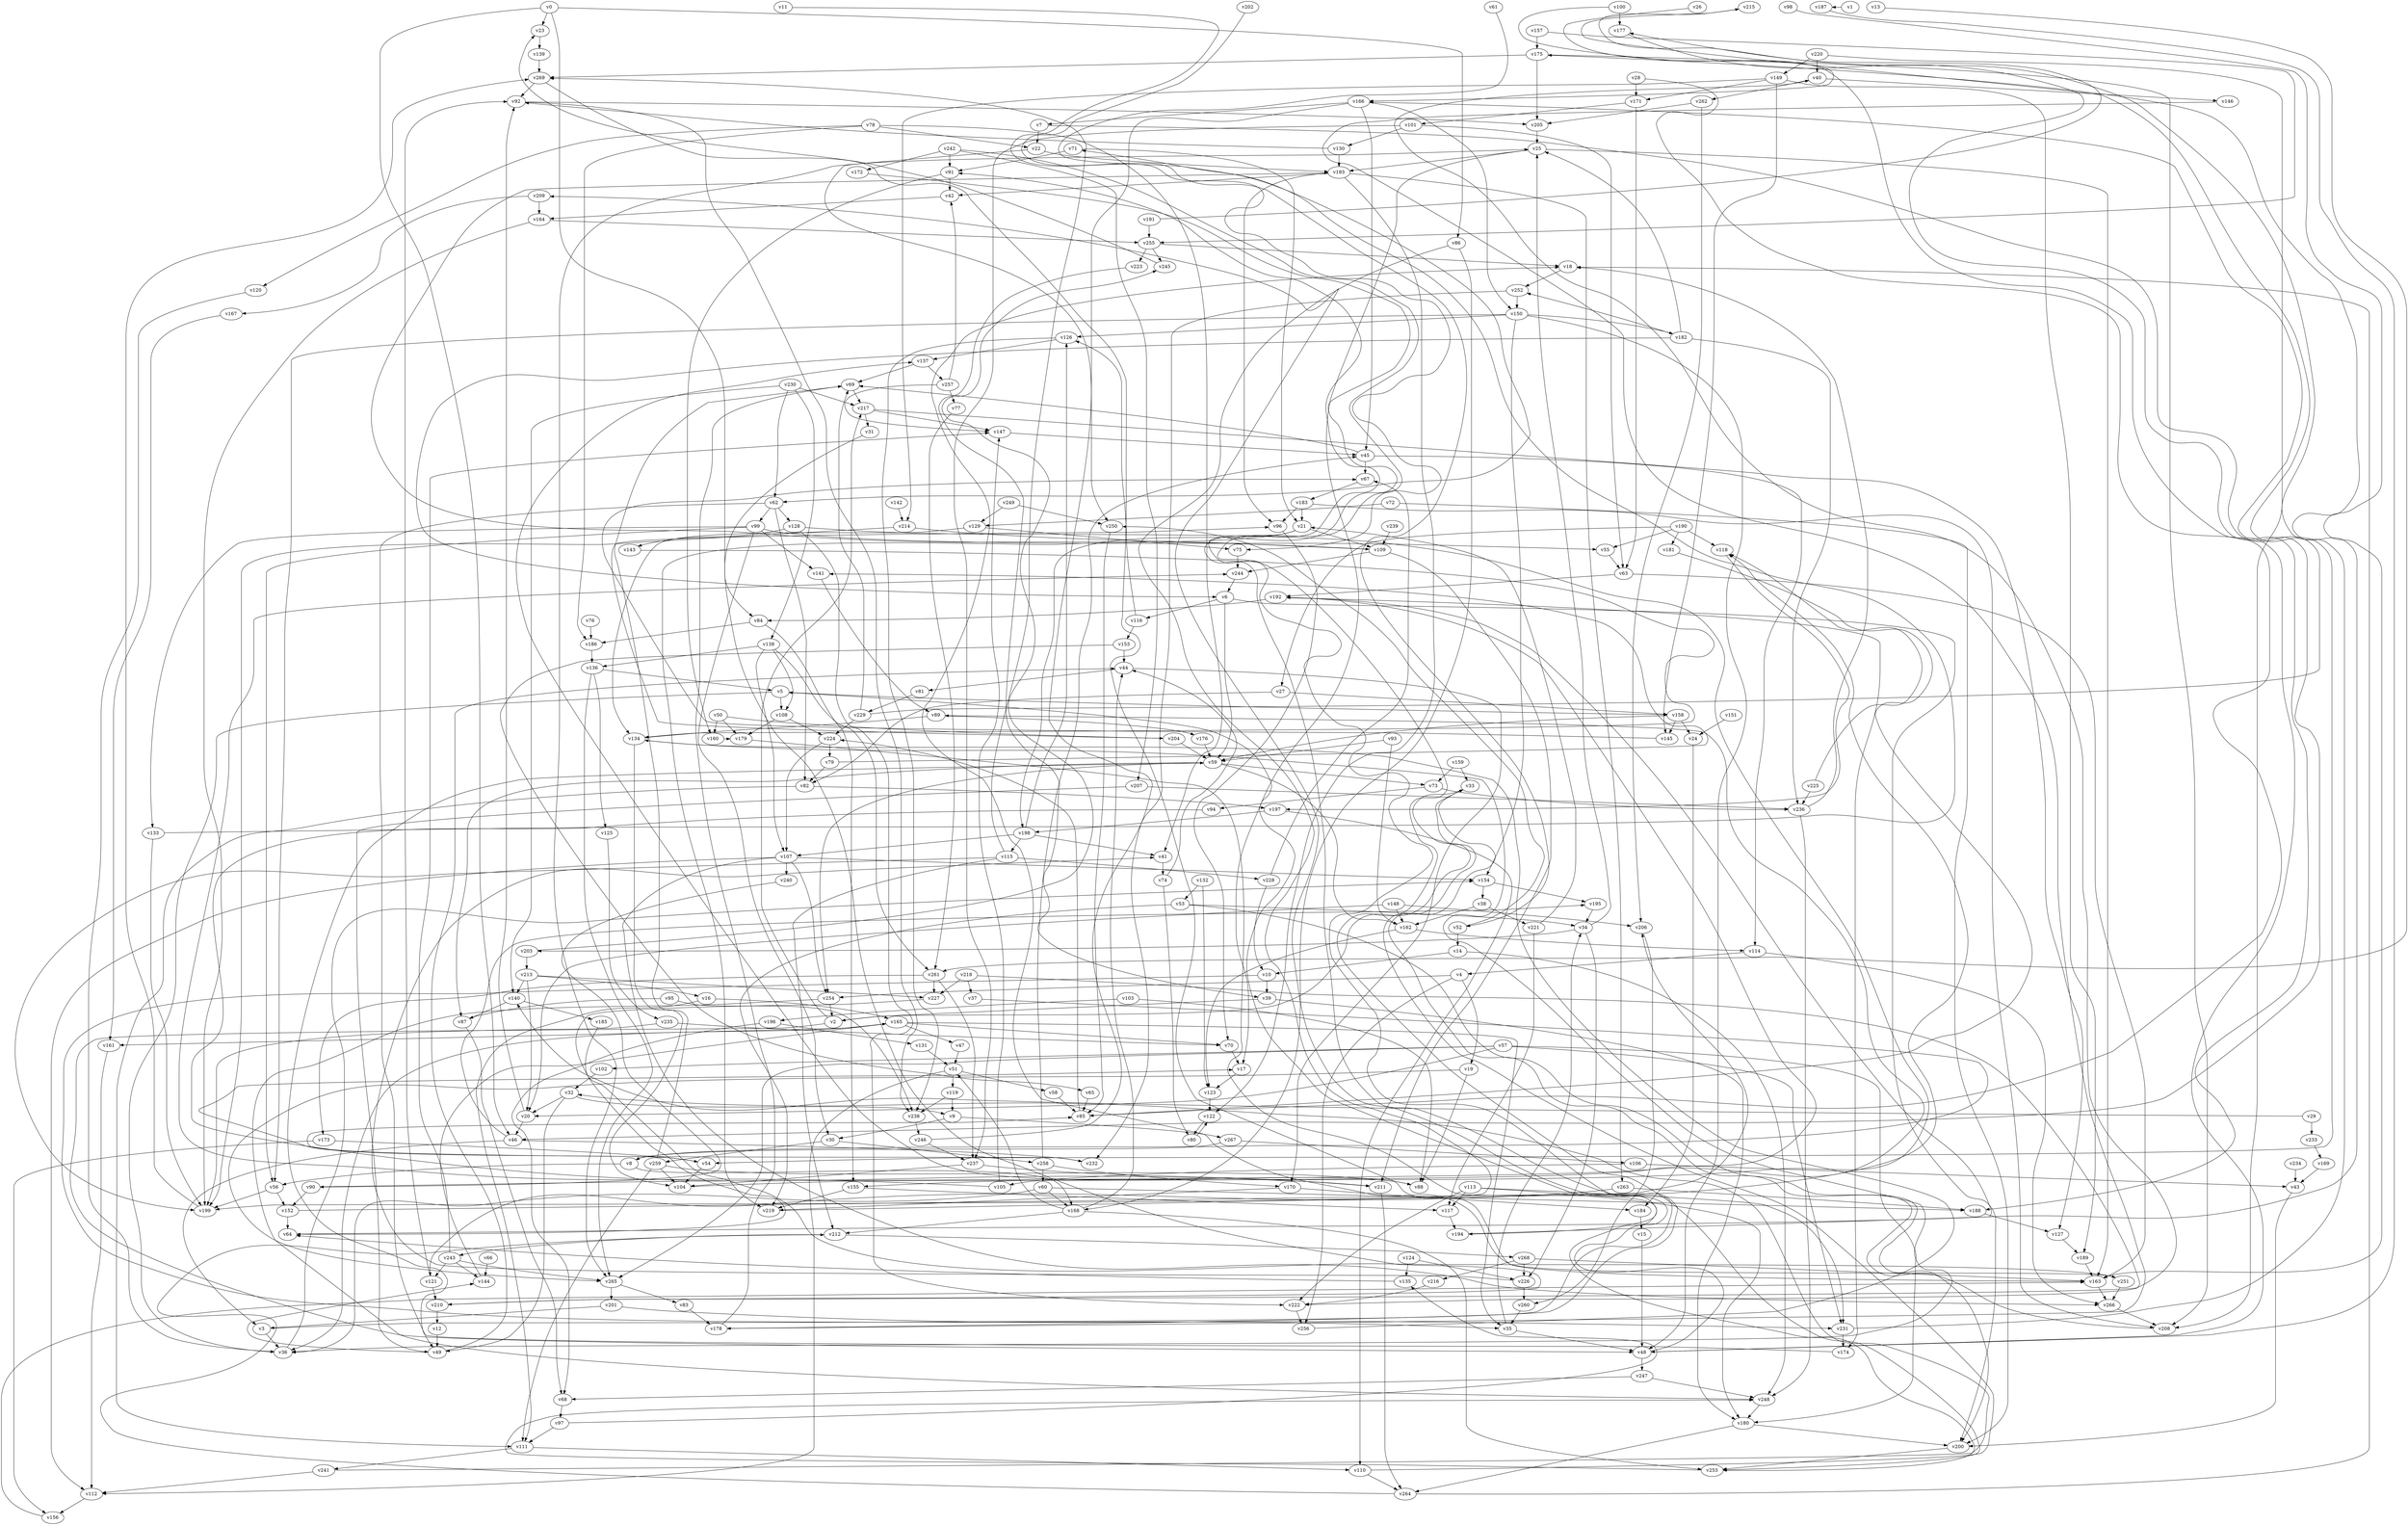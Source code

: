 // Benchmark game 405 - 270 vertices
// time_bound: 108
// targets: v242
digraph G {
    v0 [name="v0", player=1];
    v1 [name="v1", player=0];
    v2 [name="v2", player=1];
    v3 [name="v3", player=0];
    v4 [name="v4", player=0];
    v5 [name="v5", player=1];
    v6 [name="v6", player=0];
    v7 [name="v7", player=0];
    v8 [name="v8", player=0];
    v9 [name="v9", player=0];
    v10 [name="v10", player=1];
    v11 [name="v11", player=1];
    v12 [name="v12", player=1];
    v13 [name="v13", player=1];
    v14 [name="v14", player=0];
    v15 [name="v15", player=1];
    v16 [name="v16", player=1];
    v17 [name="v17", player=1];
    v18 [name="v18", player=0];
    v19 [name="v19", player=1];
    v20 [name="v20", player=1];
    v21 [name="v21", player=1];
    v22 [name="v22", player=1];
    v23 [name="v23", player=1];
    v24 [name="v24", player=0];
    v25 [name="v25", player=0];
    v26 [name="v26", player=1];
    v27 [name="v27", player=0];
    v28 [name="v28", player=0];
    v29 [name="v29", player=1];
    v30 [name="v30", player=0];
    v31 [name="v31", player=1];
    v32 [name="v32", player=0];
    v33 [name="v33", player=1];
    v34 [name="v34", player=1];
    v35 [name="v35", player=0];
    v36 [name="v36", player=1];
    v37 [name="v37", player=0];
    v38 [name="v38", player=0];
    v39 [name="v39", player=0];
    v40 [name="v40", player=1];
    v41 [name="v41", player=0];
    v42 [name="v42", player=0];
    v43 [name="v43", player=0];
    v44 [name="v44", player=0];
    v45 [name="v45", player=0];
    v46 [name="v46", player=1];
    v47 [name="v47", player=1];
    v48 [name="v48", player=1];
    v49 [name="v49", player=0];
    v50 [name="v50", player=0];
    v51 [name="v51", player=1];
    v52 [name="v52", player=1];
    v53 [name="v53", player=1];
    v54 [name="v54", player=0];
    v55 [name="v55", player=0];
    v56 [name="v56", player=0];
    v57 [name="v57", player=0];
    v58 [name="v58", player=0];
    v59 [name="v59", player=0];
    v60 [name="v60", player=0];
    v61 [name="v61", player=1];
    v62 [name="v62", player=1];
    v63 [name="v63", player=1];
    v64 [name="v64", player=1];
    v65 [name="v65", player=1];
    v66 [name="v66", player=0];
    v67 [name="v67", player=1];
    v68 [name="v68", player=1];
    v69 [name="v69", player=1];
    v70 [name="v70", player=1];
    v71 [name="v71", player=1];
    v72 [name="v72", player=0];
    v73 [name="v73", player=1];
    v74 [name="v74", player=0];
    v75 [name="v75", player=0];
    v76 [name="v76", player=1];
    v77 [name="v77", player=0];
    v78 [name="v78", player=1];
    v79 [name="v79", player=1];
    v80 [name="v80", player=1];
    v81 [name="v81", player=1];
    v82 [name="v82", player=0];
    v83 [name="v83", player=0];
    v84 [name="v84", player=1];
    v85 [name="v85", player=0];
    v86 [name="v86", player=0];
    v87 [name="v87", player=1];
    v88 [name="v88", player=1];
    v89 [name="v89", player=0];
    v90 [name="v90", player=0];
    v91 [name="v91", player=0];
    v92 [name="v92", player=0];
    v93 [name="v93", player=1];
    v94 [name="v94", player=0];
    v95 [name="v95", player=0];
    v96 [name="v96", player=1];
    v97 [name="v97", player=1];
    v98 [name="v98", player=1];
    v99 [name="v99", player=0];
    v100 [name="v100", player=1];
    v101 [name="v101", player=0];
    v102 [name="v102", player=1];
    v103 [name="v103", player=1];
    v104 [name="v104", player=0];
    v105 [name="v105", player=0];
    v106 [name="v106", player=0];
    v107 [name="v107", player=1];
    v108 [name="v108", player=1];
    v109 [name="v109", player=0];
    v110 [name="v110", player=0];
    v111 [name="v111", player=1];
    v112 [name="v112", player=1];
    v113 [name="v113", player=0];
    v114 [name="v114", player=1];
    v115 [name="v115", player=1];
    v116 [name="v116", player=1];
    v117 [name="v117", player=1];
    v118 [name="v118", player=1];
    v119 [name="v119", player=0];
    v120 [name="v120", player=1];
    v121 [name="v121", player=1];
    v122 [name="v122", player=0];
    v123 [name="v123", player=1];
    v124 [name="v124", player=1];
    v125 [name="v125", player=0];
    v126 [name="v126", player=0];
    v127 [name="v127", player=1];
    v128 [name="v128", player=1];
    v129 [name="v129", player=1];
    v130 [name="v130", player=1];
    v131 [name="v131", player=0];
    v132 [name="v132", player=0];
    v133 [name="v133", player=0];
    v134 [name="v134", player=0];
    v135 [name="v135", player=0];
    v136 [name="v136", player=1];
    v137 [name="v137", player=0];
    v138 [name="v138", player=0];
    v139 [name="v139", player=0];
    v140 [name="v140", player=1];
    v141 [name="v141", player=1];
    v142 [name="v142", player=0];
    v143 [name="v143", player=1];
    v144 [name="v144", player=1];
    v145 [name="v145", player=1];
    v146 [name="v146", player=1];
    v147 [name="v147", player=1];
    v148 [name="v148", player=1];
    v149 [name="v149", player=0];
    v150 [name="v150", player=0];
    v151 [name="v151", player=1];
    v152 [name="v152", player=0];
    v153 [name="v153", player=1];
    v154 [name="v154", player=1];
    v155 [name="v155", player=0];
    v156 [name="v156", player=0];
    v157 [name="v157", player=1];
    v158 [name="v158", player=1];
    v159 [name="v159", player=1];
    v160 [name="v160", player=1];
    v161 [name="v161", player=1];
    v162 [name="v162", player=1];
    v163 [name="v163", player=1];
    v164 [name="v164", player=1];
    v165 [name="v165", player=0];
    v166 [name="v166", player=1];
    v167 [name="v167", player=0];
    v168 [name="v168", player=1];
    v169 [name="v169", player=0];
    v170 [name="v170", player=0];
    v171 [name="v171", player=1];
    v172 [name="v172", player=1];
    v173 [name="v173", player=0];
    v174 [name="v174", player=0];
    v175 [name="v175", player=0];
    v176 [name="v176", player=1];
    v177 [name="v177", player=1];
    v178 [name="v178", player=1];
    v179 [name="v179", player=0];
    v180 [name="v180", player=0];
    v181 [name="v181", player=0];
    v182 [name="v182", player=1];
    v183 [name="v183", player=1];
    v184 [name="v184", player=0];
    v185 [name="v185", player=0];
    v186 [name="v186", player=1];
    v187 [name="v187", player=1];
    v188 [name="v188", player=1];
    v189 [name="v189", player=1];
    v190 [name="v190", player=0];
    v191 [name="v191", player=0];
    v192 [name="v192", player=1];
    v193 [name="v193", player=0];
    v194 [name="v194", player=0];
    v195 [name="v195", player=0];
    v196 [name="v196", player=0];
    v197 [name="v197", player=1];
    v198 [name="v198", player=0];
    v199 [name="v199", player=0];
    v200 [name="v200", player=1];
    v201 [name="v201", player=0];
    v202 [name="v202", player=0];
    v203 [name="v203", player=1];
    v204 [name="v204", player=1];
    v205 [name="v205", player=1];
    v206 [name="v206", player=1];
    v207 [name="v207", player=1];
    v208 [name="v208", player=1];
    v209 [name="v209", player=1];
    v210 [name="v210", player=0];
    v211 [name="v211", player=0];
    v212 [name="v212", player=0];
    v213 [name="v213", player=1];
    v214 [name="v214", player=1];
    v215 [name="v215", player=1];
    v216 [name="v216", player=0];
    v217 [name="v217", player=1];
    v218 [name="v218", player=1];
    v219 [name="v219", player=0];
    v220 [name="v220", player=1];
    v221 [name="v221", player=0];
    v222 [name="v222", player=0];
    v223 [name="v223", player=0];
    v224 [name="v224", player=1];
    v225 [name="v225", player=0];
    v226 [name="v226", player=1];
    v227 [name="v227", player=1];
    v228 [name="v228", player=0];
    v229 [name="v229", player=0];
    v230 [name="v230", player=0];
    v231 [name="v231", player=1];
    v232 [name="v232", player=1];
    v233 [name="v233", player=0];
    v234 [name="v234", player=0];
    v235 [name="v235", player=1];
    v236 [name="v236", player=1];
    v237 [name="v237", player=1];
    v238 [name="v238", player=1];
    v239 [name="v239", player=1];
    v240 [name="v240", player=0];
    v241 [name="v241", player=0];
    v242 [name="v242", player=1, target=1];
    v243 [name="v243", player=1];
    v244 [name="v244", player=1];
    v245 [name="v245", player=1];
    v246 [name="v246", player=1];
    v247 [name="v247", player=1];
    v248 [name="v248", player=1];
    v249 [name="v249", player=1];
    v250 [name="v250", player=0];
    v251 [name="v251", player=1];
    v252 [name="v252", player=1];
    v253 [name="v253", player=1];
    v254 [name="v254", player=1];
    v255 [name="v255", player=1];
    v256 [name="v256", player=1];
    v257 [name="v257", player=1];
    v258 [name="v258", player=1];
    v259 [name="v259", player=0];
    v260 [name="v260", player=1];
    v261 [name="v261", player=0];
    v262 [name="v262", player=0];
    v263 [name="v263", player=1];
    v264 [name="v264", player=0];
    v265 [name="v265", player=0];
    v266 [name="v266", player=1];
    v267 [name="v267", player=1];
    v268 [name="v268", player=1];
    v269 [name="v269", player=1];

    v0 -> v23;
    v1 -> v187 [constraint="t >= 1"];
    v2 -> v48 [constraint="t >= 3"];
    v3 -> v209 [constraint="t < 5"];
    v4 -> v254;
    v5 -> v36;
    v6 -> v116;
    v7 -> v46 [constraint="t < 13"];
    v8 -> v168;
    v9 -> v267;
    v10 -> v35 [constraint="t >= 4"];
    v11 -> v75 [constraint="t mod 2 == 0"];
    v12 -> v49;
    v13 -> v261 [constraint="t mod 2 == 1"];
    v14 -> v248;
    v15 -> v48;
    v16 -> v165;
    v17 -> v123;
    v18 -> v252;
    v19 -> v265 [constraint="t mod 2 == 0"];
    v20 -> v46;
    v21 -> v109;
    v22 -> v193;
    v23 -> v139;
    v24 -> v184;
    v25 -> v17;
    v26 -> v166 [constraint="t < 10"];
    v27 -> v158;
    v28 -> v85 [constraint="t mod 3 == 1"];
    v29 -> v140 [constraint="t < 7"];
    v30 -> v259;
    v31 -> v210 [constraint="t >= 3"];
    v32 -> v20;
    v33 -> v2 [constraint="t < 6"];
    v34 -> v203;
    v35 -> v48;
    v36 -> v154;
    v37 -> v8 [constraint="t < 7"];
    v38 -> v162;
    v39 -> v2;
    v40 -> v146;
    v41 -> v74;
    v42 -> v164;
    v43 -> v200;
    v44 -> v170;
    v45 -> v114;
    v46 -> v195 [constraint="t mod 5 == 1"];
    v47 -> v51;
    v48 -> v5 [constraint="t < 14"];
    v49 -> v144 [constraint="t mod 5 == 0"];
    v50 -> v179;
    v51 -> v112;
    v52 -> v250 [constraint="t >= 3"];
    v53 -> v200 [constraint="t >= 2"];
    v54 -> v17 [constraint="t >= 2"];
    v55 -> v63;
    v56 -> v152;
    v57 -> v20 [constraint="t mod 3 == 2"];
    v58 -> v85;
    v59 -> v73;
    v60 -> v188;
    v61 -> v62 [constraint="t >= 4"];
    v62 -> v99;
    v63 -> v163;
    v64 -> v175 [constraint="t >= 4"];
    v65 -> v85;
    v66 -> v144;
    v67 -> v183;
    v68 -> v97;
    v69 -> v217;
    v70 -> v17;
    v71 -> v91;
    v72 -> v129;
    v73 -> v94;
    v74 -> v44;
    v75 -> v244;
    v76 -> v186;
    v77 -> v261;
    v78 -> v22;
    v79 -> v141 [constraint="t mod 3 == 1"];
    v80 -> v122;
    v81 -> v229;
    v82 -> v197;
    v83 -> v178;
    v84 -> v186;
    v85 -> v224;
    v86 -> v199 [constraint="t mod 3 == 0"];
    v87 -> v68;
    v88 -> v137 [constraint="t < 10"];
    v89 -> v134;
    v90 -> v89 [constraint="t < 15"];
    v91 -> v42;
    v92 -> v238;
    v93 -> v162;
    v94 -> v211 [constraint="t >= 2"];
    v95 -> v87;
    v96 -> v70;
    v97 -> v135 [constraint="t mod 3 == 2"];
    v98 -> v163 [constraint="t < 12"];
    v99 -> v56;
    v100 -> v48 [constraint="t < 9"];
    v101 -> v237;
    v102 -> v32;
    v103 -> v196;
    v104 -> v192 [constraint="t < 7"];
    v105 -> v244 [constraint="t mod 4 == 2"];
    v106 -> v105;
    v107 -> v266 [constraint="t >= 4"];
    v108 -> v224;
    v109 -> v193 [constraint="t >= 4"];
    v110 -> v33 [constraint="t mod 3 == 2"];
    v111 -> v241;
    v112 -> v156;
    v113 -> v231 [constraint="t mod 3 == 2"];
    v114 -> v266;
    v115 -> v199 [constraint="t mod 4 == 1"];
    v116 -> v126;
    v117 -> v194;
    v118 -> v197 [constraint="t mod 3 == 1"];
    v119 -> v238;
    v120 -> v36;
    v121 -> v210;
    v122 -> v80;
    v123 -> v122;
    v124 -> v135;
    v125 -> v235;
    v126 -> v137;
    v127 -> v189;
    v128 -> v155 [constraint="t >= 1"];
    v129 -> v75;
    v130 -> v92 [constraint="t >= 4"];
    v131 -> v51;
    v132 -> v53;
    v133 -> v71 [constraint="t >= 3"];
    v134 -> v36 [constraint="t >= 4"];
    v135 -> v64 [constraint="t < 5"];
    v136 -> v125;
    v137 -> v69;
    v138 -> v108;
    v139 -> v269;
    v140 -> v87;
    v141 -> v89;
    v142 -> v214;
    v143 -> v134 [constraint="t >= 4"];
    v144 -> v165 [constraint="t mod 3 == 2"];
    v145 -> v67 [constraint="t < 9"];
    v146 -> v178 [constraint="t mod 2 == 0"];
    v147 -> v45;
    v148 -> v20;
    v149 -> v145;
    v150 -> v126;
    v151 -> v24;
    v152 -> v206 [constraint="t >= 3"];
    v153 -> v65 [constraint="t mod 4 == 2"];
    v154 -> v38;
    v155 -> v219;
    v156 -> v163 [constraint="t mod 4 == 2"];
    v157 -> v255 [constraint="t < 15"];
    v158 -> v59 [constraint="t mod 2 == 1"];
    v159 -> v33;
    v160 -> v179 [constraint="t mod 5 == 3"];
    v161 -> v112;
    v162 -> v114;
    v163 -> v266;
    v164 -> v255;
    v165 -> v161;
    v166 -> v250;
    v167 -> v161;
    v168 -> v212;
    v169 -> v43;
    v170 -> v219;
    v171 -> v101;
    v172 -> v194 [constraint="t mod 4 == 0"];
    v173 -> v54;
    v174 -> v59 [constraint="t >= 2"];
    v175 -> v208;
    v176 -> v59;
    v177 -> v188 [constraint="t mod 4 == 2"];
    v178 -> v91 [constraint="t mod 3 == 2"];
    v179 -> v253 [constraint="t mod 2 == 1"];
    v180 -> v264;
    v181 -> v85 [constraint="t >= 1"];
    v182 -> v6 [constraint="t >= 2"];
    v183 -> v208;
    v184 -> v15;
    v185 -> v64 [constraint="t < 14"];
    v186 -> v136;
    v187 -> v48 [constraint="t mod 2 == 1"];
    v188 -> v127;
    v189 -> v163;
    v190 -> v27;
    v191 -> v177 [constraint="t < 6"];
    v192 -> v174;
    v193 -> v263;
    v194 -> v192 [constraint="t mod 3 == 2"];
    v195 -> v34;
    v196 -> v68;
    v197 -> v110;
    v198 -> v126;
    v199 -> v269;
    v200 -> v253;
    v201 -> v3;
    v202 -> v52 [constraint="t < 13"];
    v203 -> v245 [constraint="t >= 5"];
    v204 -> v96 [constraint="t mod 5 == 2"];
    v205 -> v25;
    v206 -> v260;
    v207 -> v236;
    v208 -> v33 [constraint="t mod 2 == 0"];
    v209 -> v164;
    v210 -> v40 [constraint="t >= 2"];
    v211 -> v264;
    v212 -> v268;
    v213 -> v227;
    v214 -> v109;
    v215 -> v54 [constraint="t < 11"];
    v216 -> v222;
    v217 -> v127;
    v218 -> v222 [constraint="t < 10"];
    v219 -> v118 [constraint="t >= 1"];
    v220 -> v40;
    v221 -> v21;
    v222 -> v256;
    v223 -> v39 [constraint="t mod 4 == 1"];
    v224 -> v79;
    v225 -> v118 [constraint="t < 15"];
    v226 -> v41 [constraint="t mod 4 == 1"];
    v227 -> v251 [constraint="t mod 3 == 0"];
    v228 -> v10;
    v229 -> v166 [constraint="t < 6"];
    v230 -> v62;
    v231 -> v215 [constraint="t mod 2 == 0"];
    v232 -> v85 [constraint="t mod 4 == 0"];
    v233 -> v169;
    v234 -> v43;
    v235 -> v199;
    v236 -> v18;
    v237 -> v211;
    v238 -> v246;
    v239 -> v109;
    v240 -> v90 [constraint="t < 15"];
    v241 -> v32 [constraint="t >= 1"];
    v242 -> v253 [constraint="t >= 2"];
    v243 -> v147;
    v244 -> v6;
    v245 -> v23 [constraint="t < 11"];
    v246 -> v25 [constraint="t mod 5 == 0"];
    v247 -> v248;
    v248 -> v180;
    v249 -> v129;
    v250 -> v85;
    v251 -> v18 [constraint="t < 8"];
    v252 -> v232;
    v253 -> v248 [constraint="t >= 2"];
    v254 -> v248 [constraint="t >= 4"];
    v255 -> v18;
    v256 -> v134 [constraint="t < 14"];
    v257 -> v147 [constraint="t mod 2 == 0"];
    v258 -> v60;
    v259 -> v88;
    v260 -> v35;
    v261 -> v227;
    v262 -> v206;
    v263 -> v121;
    v264 -> v212 [constraint="t < 10"];
    v265 -> v83;
    v266 -> v208;
    v267 -> v106;
    v268 -> v216;
    v269 -> v163 [constraint="t >= 4"];
    v225 -> v236;
    v243 -> v265;
    v257 -> v77;
    v21 -> v219;
    v257 -> v42;
    v236 -> v248;
    v218 -> v227;
    v16 -> v111;
    v150 -> v154;
    v78 -> v120;
    v48 -> v247;
    v99 -> v141;
    v159 -> v73;
    v193 -> v42;
    v249 -> v250;
    v60 -> v168;
    v166 -> v7;
    v74 -> v80;
    v152 -> v64;
    v3 -> v36;
    v193 -> v96;
    v45 -> v69;
    v32 -> v9;
    v230 -> v138;
    v183 -> v96;
    v137 -> v257;
    v92 -> v205;
    v114 -> v4;
    v110 -> v264;
    v149 -> v214;
    v243 -> v121;
    v196 -> v131;
    v46 -> v232;
    v34 -> v25;
    v107 -> v154;
    v218 -> v37;
    v115 -> v269;
    v54 -> v104;
    v71 -> v21;
    v32 -> v49;
    v242 -> v207;
    v267 -> v8;
    v22 -> v265;
    v263 -> v188;
    v79 -> v82;
    v34 -> v226;
    v235 -> v70;
    v224 -> v107;
    v4 -> v19;
    v220 -> v208;
    v20 -> v92;
    v166 -> v45;
    v258 -> v170;
    v49 -> v44;
    v262 -> v205;
    v95 -> v238;
    v136 -> v265;
    v261 -> v173;
    v158 -> v145;
    v230 -> v217;
    v243 -> v144;
    v259 -> v111;
    v93 -> v59;
    v230 -> v140;
    v150 -> v182;
    v113 -> v222;
    v203 -> v213;
    v116 -> v153;
    v5 -> v158;
    v268 -> v226;
    v109 -> v244;
    v265 -> v201;
    v100 -> v177;
    v57 -> v102;
    v153 -> v44;
    v190 -> v118;
    v103 -> v88;
    v242 -> v172;
    v6 -> v200;
    v217 -> v147;
    v198 -> v41;
    v27 -> v82;
    v254 -> v2;
    v57 -> v265;
    v50 -> v204;
    v52 -> v14;
    v149 -> v189;
    v258 -> v45;
    v126 -> v238;
    v62 -> v128;
    v158 -> v24;
    v10 -> v39;
    v57 -> v231;
    v213 -> v20;
    v228 -> v67;
    v150 -> v48;
    v212 -> v243;
    v129 -> v134;
    v149 -> v171;
    v40 -> v262;
    v259 -> v69;
    v72 -> v200;
    v45 -> v67;
    v38 -> v221;
    v25 -> v163;
    v192 -> v84;
    v29 -> v233;
    v78 -> v186;
    v191 -> v255;
    v51 -> v119;
    v46 -> v3;
    v241 -> v112;
    v57 -> v180;
    v157 -> v175;
    v107 -> v112;
    v50 -> v160;
    v207 -> v49;
    v59 -> v162;
    v134 -> v104;
    v107 -> v240;
    v166 -> v150;
    v0 -> v84;
    v255 -> v245;
    v105 -> v147;
    v165 -> v35;
    v182 -> v236;
    v252 -> v150;
    v0 -> v46;
    v242 -> v91;
    v136 -> v5;
    v109 -> v211;
    v89 -> v176;
    v178 -> v69;
    v99 -> v133;
    v2 -> v217;
    v261 -> v237;
    v214 -> v199;
    v251 -> v266;
    v180 -> v200;
    v204 -> v59;
    v91 -> v160;
    v90 -> v152;
    v53 -> v34;
    v25 -> v193;
    v175 -> v269;
    v119 -> v9;
    v231 -> v174;
    v183 -> v21;
    v115 -> v228;
    v154 -> v195;
    v63 -> v192;
    v190 -> v55;
    v171 -> v63;
    v21 -> v198;
    v138 -> v261;
    v59 -> v254;
    v165 -> v36;
    v140 -> v185;
    v9 -> v30;
    v107 -> v254;
    v124 -> v226;
    v19 -> v88;
    v97 -> v111;
    v264 -> v18;
    v259 -> v104;
    v30 -> v258;
    v35 -> v34;
    v132 -> v123;
    v210 -> v12;
    v168 -> v253;
    v7 -> v22;
    v82 -> v111;
    v269 -> v92;
    v62 -> v82;
    v150 -> v56;
    v8 -> v56;
    v6 -> v59;
    v221 -> v117;
    v101 -> v130;
    v246 -> v237;
    v173 -> v156;
    v213 -> v140;
    v229 -> v224;
    v168 -> v44;
    v209 -> v167;
    v113 -> v180;
    v165 -> v70;
    v193 -> v122;
    v60 -> v36;
    v0 -> v86;
    v213 -> v16;
    v115 -> v212;
    v226 -> v260;
    v73 -> v236;
    v86 -> v168;
    v28 -> v171;
    v197 -> v198;
    v111 -> v110;
    v162 -> v123;
    v121 -> v92;
    v255 -> v223;
    v237 -> v104;
    v164 -> v199;
    v201 -> v231;
    v106 -> v43;
    v138 -> v107;
    v148 -> v162;
    v84 -> v155;
    v182 -> v25;
    v53 -> v219;
    v128 -> v143;
    v247 -> v68;
    v165 -> v47;
    v268 -> v163;
    v155 -> v117;
    v133 -> v199;
    v78 -> v41;
    v39 -> v180;
    v168 -> v51;
    v130 -> v193;
    v217 -> v31;
    v175 -> v205;
    v51 -> v58;
    v170 -> v184;
    v108 -> v179;
    v99 -> v30;
    v198 -> v107;
    v4 -> v256;
    v148 -> v206;
    v56 -> v199;
    v113 -> v117;
    v220 -> v149;
    v128 -> v222;
    v14 -> v10;
    v62 -> v49;
    v229 -> v69;
    v138 -> v136;
    v44 -> v81;
    v182 -> v252;
    v190 -> v181;
    v101 -> v63;
    v59 -> v87;
    v198 -> v115;
    v99 -> v55;
    v5 -> v108;
}
